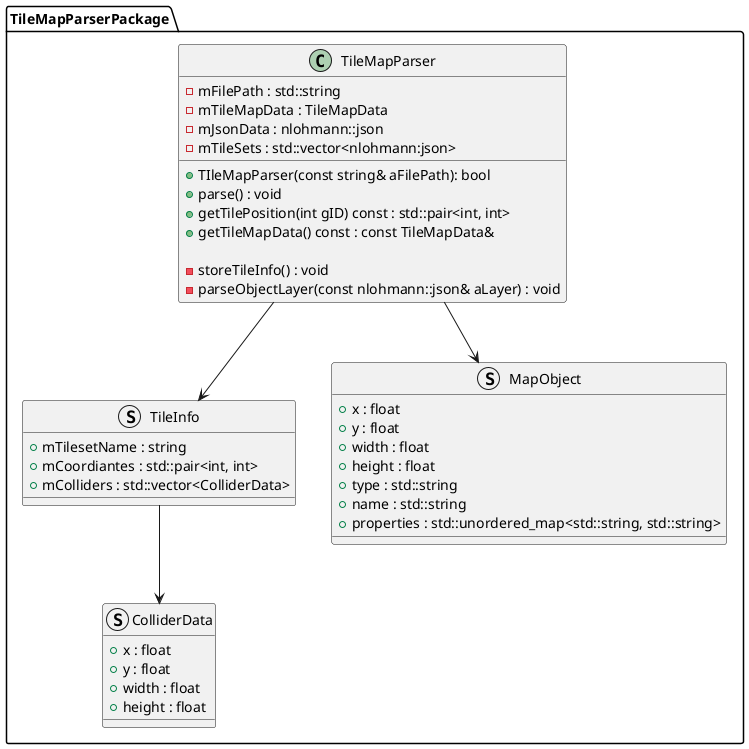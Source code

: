 @startuml tileMapParserPackage
package TileMapParserPackage {
struct ColliderData {
    + x : float
    + y : float
    + width : float
    + height : float
}

struct TileInfo {
    + mTilesetName : string
    + mCoordiantes : std::pair<int, int>
    + mColliders : std::vector<ColliderData>
}

struct MapObject {
    + x : float
    + y : float 
    + width : float
    + height : float
    + type : std::string
    + name : std::string
    + properties : std::unordered_map<std::string, std::string>

}

class TileMapParser {
    + TIleMapParser(const string& aFilePath): bool
    + parse() : void
    + getTilePosition(int gID) const : std::pair<int, int>
    + getTileMapData() const : const TileMapData& 

    - storeTileInfo() : void
    - parseObjectLayer(const nlohmann::json& aLayer) : void

    - mFilePath : std::string
    - mTileMapData : TileMapData
    - mJsonData : nlohmann::json
    - mTileSets : std::vector<nlohmann:json>
}

TileMapParser --> TileInfo
TileMapParser --> MapObject
TileInfo --> ColliderData
}
@enduml